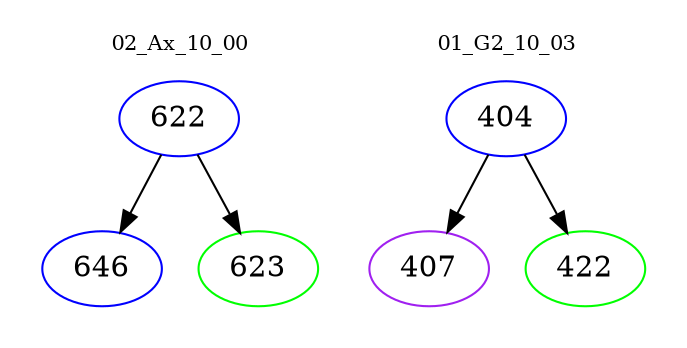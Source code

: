 digraph{
subgraph cluster_0 {
color = white
label = "02_Ax_10_00";
fontsize=10;
T0_622 [label="622", color="blue"]
T0_622 -> T0_646 [color="black"]
T0_646 [label="646", color="blue"]
T0_622 -> T0_623 [color="black"]
T0_623 [label="623", color="green"]
}
subgraph cluster_1 {
color = white
label = "01_G2_10_03";
fontsize=10;
T1_404 [label="404", color="blue"]
T1_404 -> T1_407 [color="black"]
T1_407 [label="407", color="purple"]
T1_404 -> T1_422 [color="black"]
T1_422 [label="422", color="green"]
}
}
